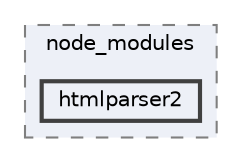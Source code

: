 digraph "pkiclassroomrescheduler/src/main/frontend/node_modules/htmlparser2"
{
 // LATEX_PDF_SIZE
  bgcolor="transparent";
  edge [fontname=Helvetica,fontsize=10,labelfontname=Helvetica,labelfontsize=10];
  node [fontname=Helvetica,fontsize=10,shape=box,height=0.2,width=0.4];
  compound=true
  subgraph clusterdir_72953eda66ccb3a2722c28e1c3e6c23b {
    graph [ bgcolor="#edf0f7", pencolor="grey50", label="node_modules", fontname=Helvetica,fontsize=10 style="filled,dashed", URL="dir_72953eda66ccb3a2722c28e1c3e6c23b.html",tooltip=""]
  dir_14716dfbc4dcc1bfb18bf76bb7df5090 [label="htmlparser2", fillcolor="#edf0f7", color="grey25", style="filled,bold", URL="dir_14716dfbc4dcc1bfb18bf76bb7df5090.html",tooltip=""];
  }
}
